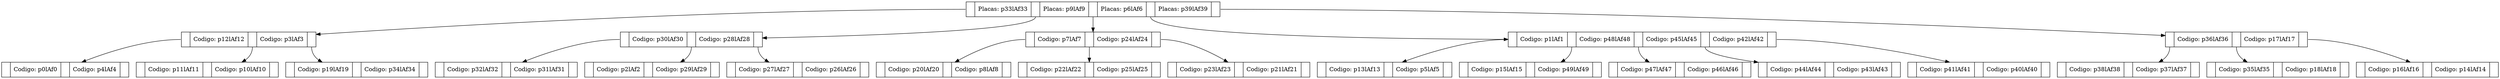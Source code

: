 
digraph G {
 node [shape=record];
Nodo0[label="<P0>|Placas: p33lAf33|<P1>|Placas: p9lAf9|<P2>|Placas: p6lAf6|<P3>|Placas: p39lAf39|<P4>"];
Nodo0:P0 -> Nodo1;
Nodo1[label="<P0>|Codigo: p12lAf12|<P1>|Codigo: p3lAf3|<P2>"];
Nodo1:P0 -> Nodo2;
Nodo2[label="<P0>|Codigo: p0lAf0|<P1>|Codigo: p4lAf4|<P2>"];
Nodo1:P1 -> Nodo3;
Nodo3[label="<P0>|Codigo: p11lAf11|<P1>|Codigo: p10lAf10|<P2>"];
Nodo1:P2 -> Nodo4;
Nodo4[label="<P0>|Codigo: p19lAf19|<P1>|Codigo: p34lAf34|<P2>"];
Nodo0:P1 -> Nodo5;
Nodo5[label="<P0>|Codigo: p30lAf30|<P1>|Codigo: p28lAf28|<P2>"];
Nodo5:P0 -> Nodo6;
Nodo6[label="<P0>|Codigo: p32lAf32|<P1>|Codigo: p31lAf31|<P2>"];
Nodo5:P1 -> Nodo7;
Nodo7[label="<P0>|Codigo: p2lAf2|<P1>|Codigo: p29lAf29|<P2>"];
Nodo5:P2 -> Nodo8;
Nodo8[label="<P0>|Codigo: p27lAf27|<P1>|Codigo: p26lAf26|<P2>"];
Nodo0:P2 -> Nodo9;
Nodo9[label="<P0>|Codigo: p7lAf7|<P1>|Codigo: p24lAf24|<P2>"];
Nodo9:P0 -> Nodo10;
Nodo10[label="<P0>|Codigo: p20lAf20|<P1>|Codigo: p8lAf8|<P2>"];
Nodo9:P1 -> Nodo11;
Nodo11[label="<P0>|Codigo: p22lAf22|<P1>|Codigo: p25lAf25|<P2>"];
Nodo9:P2 -> Nodo12;
Nodo12[label="<P0>|Codigo: p23lAf23|<P1>|Codigo: p21lAf21|<P2>"];
Nodo0:P3 -> Nodo13;
Nodo13[label="<P0>|Codigo: p1lAf1|<P1>|Codigo: p48lAf48|<P2>|Codigo: p45lAf45|<P3>|Codigo: p42lAf42|<P4>"];
Nodo13:P0 -> Nodo14;
Nodo14[label="<P0>|Codigo: p13lAf13|<P1>|Codigo: p5lAf5|<P2>"];
Nodo13:P1 -> Nodo15;
Nodo15[label="<P0>|Codigo: p15lAf15|<P1>|Codigo: p49lAf49|<P2>"];
Nodo13:P2 -> Nodo16;
Nodo16[label="<P0>|Codigo: p47lAf47|<P1>|Codigo: p46lAf46|<P2>"];
Nodo13:P3 -> Nodo17;
Nodo17[label="<P0>|Codigo: p44lAf44|<P1>|Codigo: p43lAf43|<P2>"];
Nodo13:P4 -> Nodo18;
Nodo18[label="<P0>|Codigo: p41lAf41|<P1>|Codigo: p40lAf40|<P2>"];
Nodo0:P4 -> Nodo19;
Nodo19[label="<P0>|Codigo: p36lAf36|<P1>|Codigo: p17lAf17|<P2>"];
Nodo19:P0 -> Nodo20;
Nodo20[label="<P0>|Codigo: p38lAf38|<P1>|Codigo: p37lAf37|<P2>"];
Nodo19:P1 -> Nodo21;
Nodo21[label="<P0>|Codigo: p35lAf35|<P1>|Codigo: p18lAf18|<P2>"];
Nodo19:P2 -> Nodo22;
Nodo22[label="<P0>|Codigo: p16lAf16|<P1>|Codigo: p14lAf14|<P2>"];
}